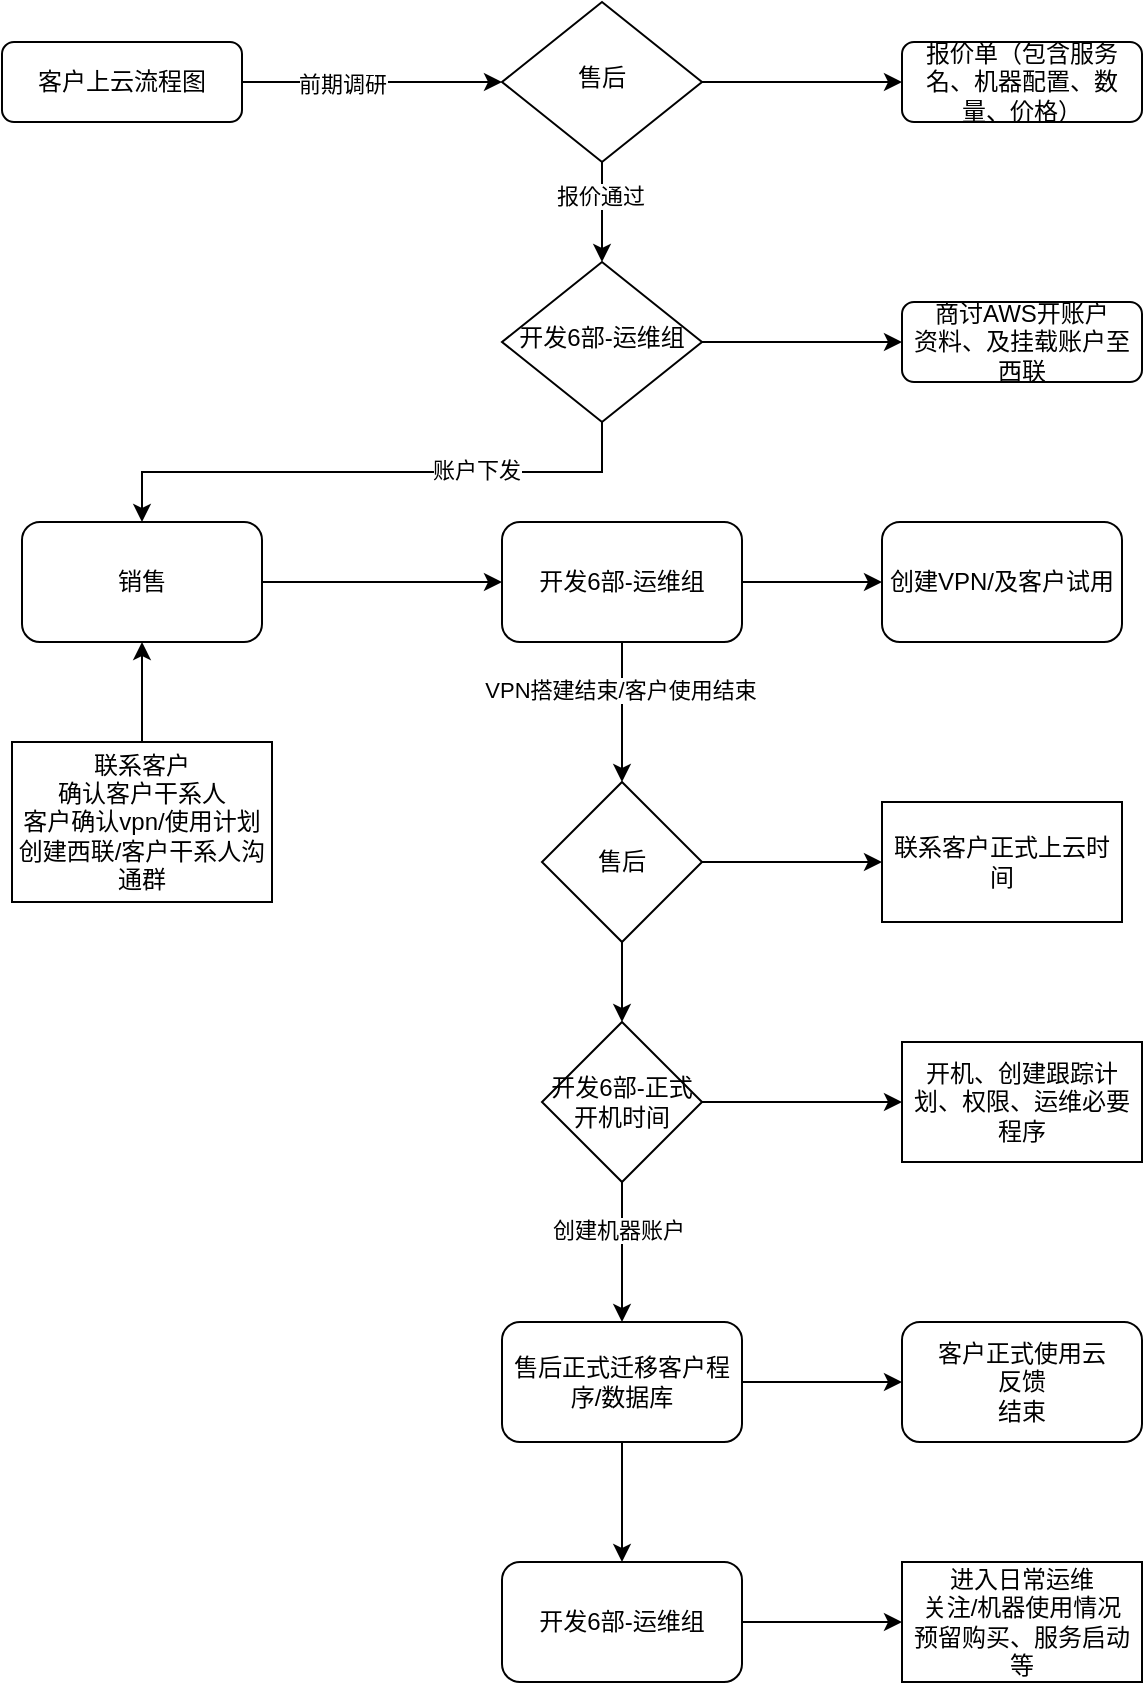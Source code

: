 <mxfile version="14.4.4" type="github">
  <diagram id="C5RBs43oDa-KdzZeNtuy" name="Page-1">
    <mxGraphModel dx="1662" dy="762" grid="1" gridSize="10" guides="1" tooltips="1" connect="1" arrows="1" fold="1" page="1" pageScale="1" pageWidth="827" pageHeight="1169" math="0" shadow="0">
      <root>
        <mxCell id="WIyWlLk6GJQsqaUBKTNV-0" />
        <mxCell id="WIyWlLk6GJQsqaUBKTNV-1" parent="WIyWlLk6GJQsqaUBKTNV-0" />
        <mxCell id="DnYA5mUgrLqKh6XGCzV2-26" style="edgeStyle=orthogonalEdgeStyle;rounded=0;orthogonalLoop=1;jettySize=auto;html=1;" parent="WIyWlLk6GJQsqaUBKTNV-1" source="WIyWlLk6GJQsqaUBKTNV-3" target="WIyWlLk6GJQsqaUBKTNV-6" edge="1">
          <mxGeometry relative="1" as="geometry" />
        </mxCell>
        <mxCell id="DnYA5mUgrLqKh6XGCzV2-27" value="前期调研" style="edgeLabel;html=1;align=center;verticalAlign=middle;resizable=0;points=[];" parent="DnYA5mUgrLqKh6XGCzV2-26" vertex="1" connectable="0">
          <mxGeometry x="-0.237" y="-1" relative="1" as="geometry">
            <mxPoint as="offset" />
          </mxGeometry>
        </mxCell>
        <mxCell id="WIyWlLk6GJQsqaUBKTNV-3" value="客户上云流程图" style="rounded=1;whiteSpace=wrap;html=1;fontSize=12;glass=0;strokeWidth=1;shadow=0;" parent="WIyWlLk6GJQsqaUBKTNV-1" vertex="1">
          <mxGeometry x="40" y="30" width="120" height="40" as="geometry" />
        </mxCell>
        <mxCell id="DnYA5mUgrLqKh6XGCzV2-1" style="edgeStyle=orthogonalEdgeStyle;rounded=0;orthogonalLoop=1;jettySize=auto;html=1;" parent="WIyWlLk6GJQsqaUBKTNV-1" source="WIyWlLk6GJQsqaUBKTNV-6" target="WIyWlLk6GJQsqaUBKTNV-10" edge="1">
          <mxGeometry relative="1" as="geometry" />
        </mxCell>
        <mxCell id="DnYA5mUgrLqKh6XGCzV2-3" value="报价通过" style="edgeLabel;html=1;align=center;verticalAlign=middle;resizable=0;points=[];" parent="DnYA5mUgrLqKh6XGCzV2-1" vertex="1" connectable="0">
          <mxGeometry x="-0.317" y="-1" relative="1" as="geometry">
            <mxPoint as="offset" />
          </mxGeometry>
        </mxCell>
        <mxCell id="DnYA5mUgrLqKh6XGCzV2-4" style="edgeStyle=orthogonalEdgeStyle;rounded=0;orthogonalLoop=1;jettySize=auto;html=1;entryX=0;entryY=0.5;entryDx=0;entryDy=0;" parent="WIyWlLk6GJQsqaUBKTNV-1" source="WIyWlLk6GJQsqaUBKTNV-6" target="WIyWlLk6GJQsqaUBKTNV-7" edge="1">
          <mxGeometry relative="1" as="geometry" />
        </mxCell>
        <mxCell id="WIyWlLk6GJQsqaUBKTNV-6" value="售后" style="rhombus;whiteSpace=wrap;html=1;shadow=0;fontFamily=Helvetica;fontSize=12;align=center;strokeWidth=1;spacing=6;spacingTop=-4;" parent="WIyWlLk6GJQsqaUBKTNV-1" vertex="1">
          <mxGeometry x="290" y="10" width="100" height="80" as="geometry" />
        </mxCell>
        <mxCell id="WIyWlLk6GJQsqaUBKTNV-7" value="报价单（包含服务名、机器配置、数量、价格）" style="rounded=1;whiteSpace=wrap;html=1;fontSize=12;glass=0;strokeWidth=1;shadow=0;" parent="WIyWlLk6GJQsqaUBKTNV-1" vertex="1">
          <mxGeometry x="490" y="30" width="120" height="40" as="geometry" />
        </mxCell>
        <mxCell id="DnYA5mUgrLqKh6XGCzV2-5" style="edgeStyle=orthogonalEdgeStyle;rounded=0;orthogonalLoop=1;jettySize=auto;html=1;entryX=0;entryY=0.5;entryDx=0;entryDy=0;" parent="WIyWlLk6GJQsqaUBKTNV-1" source="WIyWlLk6GJQsqaUBKTNV-10" target="WIyWlLk6GJQsqaUBKTNV-12" edge="1">
          <mxGeometry relative="1" as="geometry" />
        </mxCell>
        <mxCell id="DnYA5mUgrLqKh6XGCzV2-7" style="edgeStyle=orthogonalEdgeStyle;rounded=0;orthogonalLoop=1;jettySize=auto;html=1;exitX=0.5;exitY=1;exitDx=0;exitDy=0;" parent="WIyWlLk6GJQsqaUBKTNV-1" source="WIyWlLk6GJQsqaUBKTNV-10" target="DnYA5mUgrLqKh6XGCzV2-6" edge="1">
          <mxGeometry relative="1" as="geometry" />
        </mxCell>
        <mxCell id="DnYA5mUgrLqKh6XGCzV2-8" value="账户下发" style="edgeLabel;html=1;align=center;verticalAlign=middle;resizable=0;points=[];" parent="DnYA5mUgrLqKh6XGCzV2-7" vertex="1" connectable="0">
          <mxGeometry x="-0.37" y="-1" relative="1" as="geometry">
            <mxPoint as="offset" />
          </mxGeometry>
        </mxCell>
        <mxCell id="WIyWlLk6GJQsqaUBKTNV-10" value="开发6部-运维组" style="rhombus;whiteSpace=wrap;html=1;shadow=0;fontFamily=Helvetica;fontSize=12;align=center;strokeWidth=1;spacing=6;spacingTop=-4;" parent="WIyWlLk6GJQsqaUBKTNV-1" vertex="1">
          <mxGeometry x="290" y="140" width="100" height="80" as="geometry" />
        </mxCell>
        <mxCell id="WIyWlLk6GJQsqaUBKTNV-12" value="商讨AWS开账户&lt;br&gt;资料、及挂载账户至西联" style="rounded=1;whiteSpace=wrap;html=1;fontSize=12;glass=0;strokeWidth=1;shadow=0;" parent="WIyWlLk6GJQsqaUBKTNV-1" vertex="1">
          <mxGeometry x="490" y="160" width="120" height="40" as="geometry" />
        </mxCell>
        <mxCell id="DnYA5mUgrLqKh6XGCzV2-10" style="edgeStyle=orthogonalEdgeStyle;rounded=0;orthogonalLoop=1;jettySize=auto;html=1;entryX=0;entryY=0.5;entryDx=0;entryDy=0;" parent="WIyWlLk6GJQsqaUBKTNV-1" source="DnYA5mUgrLqKh6XGCzV2-6" target="DnYA5mUgrLqKh6XGCzV2-9" edge="1">
          <mxGeometry relative="1" as="geometry">
            <mxPoint x="360" y="340" as="targetPoint" />
          </mxGeometry>
        </mxCell>
        <mxCell id="DnYA5mUgrLqKh6XGCzV2-6" value="销售" style="rounded=1;whiteSpace=wrap;html=1;" parent="WIyWlLk6GJQsqaUBKTNV-1" vertex="1">
          <mxGeometry x="50" y="270" width="120" height="60" as="geometry" />
        </mxCell>
        <mxCell id="DnYA5mUgrLqKh6XGCzV2-12" style="edgeStyle=orthogonalEdgeStyle;rounded=0;orthogonalLoop=1;jettySize=auto;html=1;entryX=0;entryY=0.5;entryDx=0;entryDy=0;" parent="WIyWlLk6GJQsqaUBKTNV-1" source="DnYA5mUgrLqKh6XGCzV2-9" target="DnYA5mUgrLqKh6XGCzV2-11" edge="1">
          <mxGeometry relative="1" as="geometry" />
        </mxCell>
        <mxCell id="DnYA5mUgrLqKh6XGCzV2-18" style="edgeStyle=orthogonalEdgeStyle;rounded=0;orthogonalLoop=1;jettySize=auto;html=1;entryX=0.5;entryY=0;entryDx=0;entryDy=0;" parent="WIyWlLk6GJQsqaUBKTNV-1" source="DnYA5mUgrLqKh6XGCzV2-9" target="DnYA5mUgrLqKh6XGCzV2-16" edge="1">
          <mxGeometry relative="1" as="geometry" />
        </mxCell>
        <mxCell id="DnYA5mUgrLqKh6XGCzV2-19" value="VPN搭建结束/客户使用结束" style="edgeLabel;html=1;align=center;verticalAlign=middle;resizable=0;points=[];" parent="DnYA5mUgrLqKh6XGCzV2-18" vertex="1" connectable="0">
          <mxGeometry x="-0.329" y="-1" relative="1" as="geometry">
            <mxPoint as="offset" />
          </mxGeometry>
        </mxCell>
        <mxCell id="DnYA5mUgrLqKh6XGCzV2-9" value="开发6部-运维组" style="rounded=1;whiteSpace=wrap;html=1;" parent="WIyWlLk6GJQsqaUBKTNV-1" vertex="1">
          <mxGeometry x="290" y="270" width="120" height="60" as="geometry" />
        </mxCell>
        <mxCell id="DnYA5mUgrLqKh6XGCzV2-11" value="创建VPN/及客户试用" style="rounded=1;whiteSpace=wrap;html=1;" parent="WIyWlLk6GJQsqaUBKTNV-1" vertex="1">
          <mxGeometry x="480" y="270" width="120" height="60" as="geometry" />
        </mxCell>
        <mxCell id="DnYA5mUgrLqKh6XGCzV2-21" style="edgeStyle=orthogonalEdgeStyle;rounded=0;orthogonalLoop=1;jettySize=auto;html=1;exitX=1;exitY=0.5;exitDx=0;exitDy=0;entryX=0;entryY=0.5;entryDx=0;entryDy=0;" parent="WIyWlLk6GJQsqaUBKTNV-1" source="DnYA5mUgrLqKh6XGCzV2-16" target="DnYA5mUgrLqKh6XGCzV2-20" edge="1">
          <mxGeometry relative="1" as="geometry" />
        </mxCell>
        <mxCell id="DnYA5mUgrLqKh6XGCzV2-25" style="edgeStyle=orthogonalEdgeStyle;rounded=0;orthogonalLoop=1;jettySize=auto;html=1;entryX=0.5;entryY=0;entryDx=0;entryDy=0;" parent="WIyWlLk6GJQsqaUBKTNV-1" source="DnYA5mUgrLqKh6XGCzV2-16" target="DnYA5mUgrLqKh6XGCzV2-23" edge="1">
          <mxGeometry relative="1" as="geometry" />
        </mxCell>
        <mxCell id="DnYA5mUgrLqKh6XGCzV2-16" value="售后" style="rhombus;whiteSpace=wrap;html=1;" parent="WIyWlLk6GJQsqaUBKTNV-1" vertex="1">
          <mxGeometry x="310" y="400" width="80" height="80" as="geometry" />
        </mxCell>
        <mxCell id="DnYA5mUgrLqKh6XGCzV2-20" value="联系客户正式上云时间" style="rounded=0;whiteSpace=wrap;html=1;" parent="WIyWlLk6GJQsqaUBKTNV-1" vertex="1">
          <mxGeometry x="480" y="410" width="120" height="60" as="geometry" />
        </mxCell>
        <mxCell id="DnYA5mUgrLqKh6XGCzV2-31" style="edgeStyle=orthogonalEdgeStyle;rounded=0;orthogonalLoop=1;jettySize=auto;html=1;exitX=1;exitY=0.5;exitDx=0;exitDy=0;entryX=0;entryY=0.5;entryDx=0;entryDy=0;" parent="WIyWlLk6GJQsqaUBKTNV-1" source="DnYA5mUgrLqKh6XGCzV2-23" target="DnYA5mUgrLqKh6XGCzV2-30" edge="1">
          <mxGeometry relative="1" as="geometry" />
        </mxCell>
        <mxCell id="DnYA5mUgrLqKh6XGCzV2-32" style="edgeStyle=orthogonalEdgeStyle;rounded=0;orthogonalLoop=1;jettySize=auto;html=1;entryX=0.5;entryY=0;entryDx=0;entryDy=0;" parent="WIyWlLk6GJQsqaUBKTNV-1" source="DnYA5mUgrLqKh6XGCzV2-23" target="DnYA5mUgrLqKh6XGCzV2-28" edge="1">
          <mxGeometry relative="1" as="geometry" />
        </mxCell>
        <mxCell id="O3uo5_pyUlfJneFG8pDG-7" value="创建机器账户" style="edgeLabel;html=1;align=center;verticalAlign=middle;resizable=0;points=[];" parent="DnYA5mUgrLqKh6XGCzV2-32" vertex="1" connectable="0">
          <mxGeometry x="-0.331" y="-2" relative="1" as="geometry">
            <mxPoint as="offset" />
          </mxGeometry>
        </mxCell>
        <mxCell id="DnYA5mUgrLqKh6XGCzV2-23" value="开发6部-正式开机时间" style="rhombus;whiteSpace=wrap;html=1;" parent="WIyWlLk6GJQsqaUBKTNV-1" vertex="1">
          <mxGeometry x="310" y="520" width="80" height="80" as="geometry" />
        </mxCell>
        <mxCell id="DnYA5mUgrLqKh6XGCzV2-35" style="edgeStyle=orthogonalEdgeStyle;rounded=0;orthogonalLoop=1;jettySize=auto;html=1;" parent="WIyWlLk6GJQsqaUBKTNV-1" source="DnYA5mUgrLqKh6XGCzV2-28" target="DnYA5mUgrLqKh6XGCzV2-33" edge="1">
          <mxGeometry relative="1" as="geometry" />
        </mxCell>
        <mxCell id="O3uo5_pyUlfJneFG8pDG-4" style="edgeStyle=orthogonalEdgeStyle;rounded=0;orthogonalLoop=1;jettySize=auto;html=1;entryX=0.5;entryY=0;entryDx=0;entryDy=0;" parent="WIyWlLk6GJQsqaUBKTNV-1" source="DnYA5mUgrLqKh6XGCzV2-28" target="O3uo5_pyUlfJneFG8pDG-2" edge="1">
          <mxGeometry relative="1" as="geometry" />
        </mxCell>
        <mxCell id="DnYA5mUgrLqKh6XGCzV2-28" value="售后正式迁移客户程序/数据库" style="rounded=1;whiteSpace=wrap;html=1;" parent="WIyWlLk6GJQsqaUBKTNV-1" vertex="1">
          <mxGeometry x="290" y="670" width="120" height="60" as="geometry" />
        </mxCell>
        <mxCell id="DnYA5mUgrLqKh6XGCzV2-30" value="开机、创建跟踪计划、权限、运维必要程序" style="rounded=0;whiteSpace=wrap;html=1;" parent="WIyWlLk6GJQsqaUBKTNV-1" vertex="1">
          <mxGeometry x="490" y="530" width="120" height="60" as="geometry" />
        </mxCell>
        <mxCell id="DnYA5mUgrLqKh6XGCzV2-33" value="客户正式使用云&lt;br&gt;反馈&lt;br&gt;结束" style="rounded=1;whiteSpace=wrap;html=1;" parent="WIyWlLk6GJQsqaUBKTNV-1" vertex="1">
          <mxGeometry x="490" y="670" width="120" height="60" as="geometry" />
        </mxCell>
        <mxCell id="O3uo5_pyUlfJneFG8pDG-1" style="edgeStyle=orthogonalEdgeStyle;rounded=0;orthogonalLoop=1;jettySize=auto;html=1;entryX=0.5;entryY=1;entryDx=0;entryDy=0;" parent="WIyWlLk6GJQsqaUBKTNV-1" source="O3uo5_pyUlfJneFG8pDG-0" target="DnYA5mUgrLqKh6XGCzV2-6" edge="1">
          <mxGeometry relative="1" as="geometry" />
        </mxCell>
        <mxCell id="O3uo5_pyUlfJneFG8pDG-0" value="联系客户&lt;br&gt;确认客户干系人&lt;br&gt;客户确认vpn/使用计划&lt;br&gt;创建西联/客户干系人沟通群" style="rounded=0;whiteSpace=wrap;html=1;" parent="WIyWlLk6GJQsqaUBKTNV-1" vertex="1">
          <mxGeometry x="45" y="380" width="130" height="80" as="geometry" />
        </mxCell>
        <mxCell id="O3uo5_pyUlfJneFG8pDG-6" style="edgeStyle=orthogonalEdgeStyle;rounded=0;orthogonalLoop=1;jettySize=auto;html=1;entryX=0;entryY=0.5;entryDx=0;entryDy=0;" parent="WIyWlLk6GJQsqaUBKTNV-1" source="O3uo5_pyUlfJneFG8pDG-2" target="O3uo5_pyUlfJneFG8pDG-5" edge="1">
          <mxGeometry relative="1" as="geometry" />
        </mxCell>
        <mxCell id="O3uo5_pyUlfJneFG8pDG-2" value="开发6部-运维组" style="rounded=1;whiteSpace=wrap;html=1;" parent="WIyWlLk6GJQsqaUBKTNV-1" vertex="1">
          <mxGeometry x="290" y="790" width="120" height="60" as="geometry" />
        </mxCell>
        <mxCell id="O3uo5_pyUlfJneFG8pDG-5" value="进入日常运维&lt;br&gt;关注/机器使用情况&lt;br&gt;预留购买、服务启动等" style="rounded=0;whiteSpace=wrap;html=1;" parent="WIyWlLk6GJQsqaUBKTNV-1" vertex="1">
          <mxGeometry x="490" y="790" width="120" height="60" as="geometry" />
        </mxCell>
      </root>
    </mxGraphModel>
  </diagram>
</mxfile>
